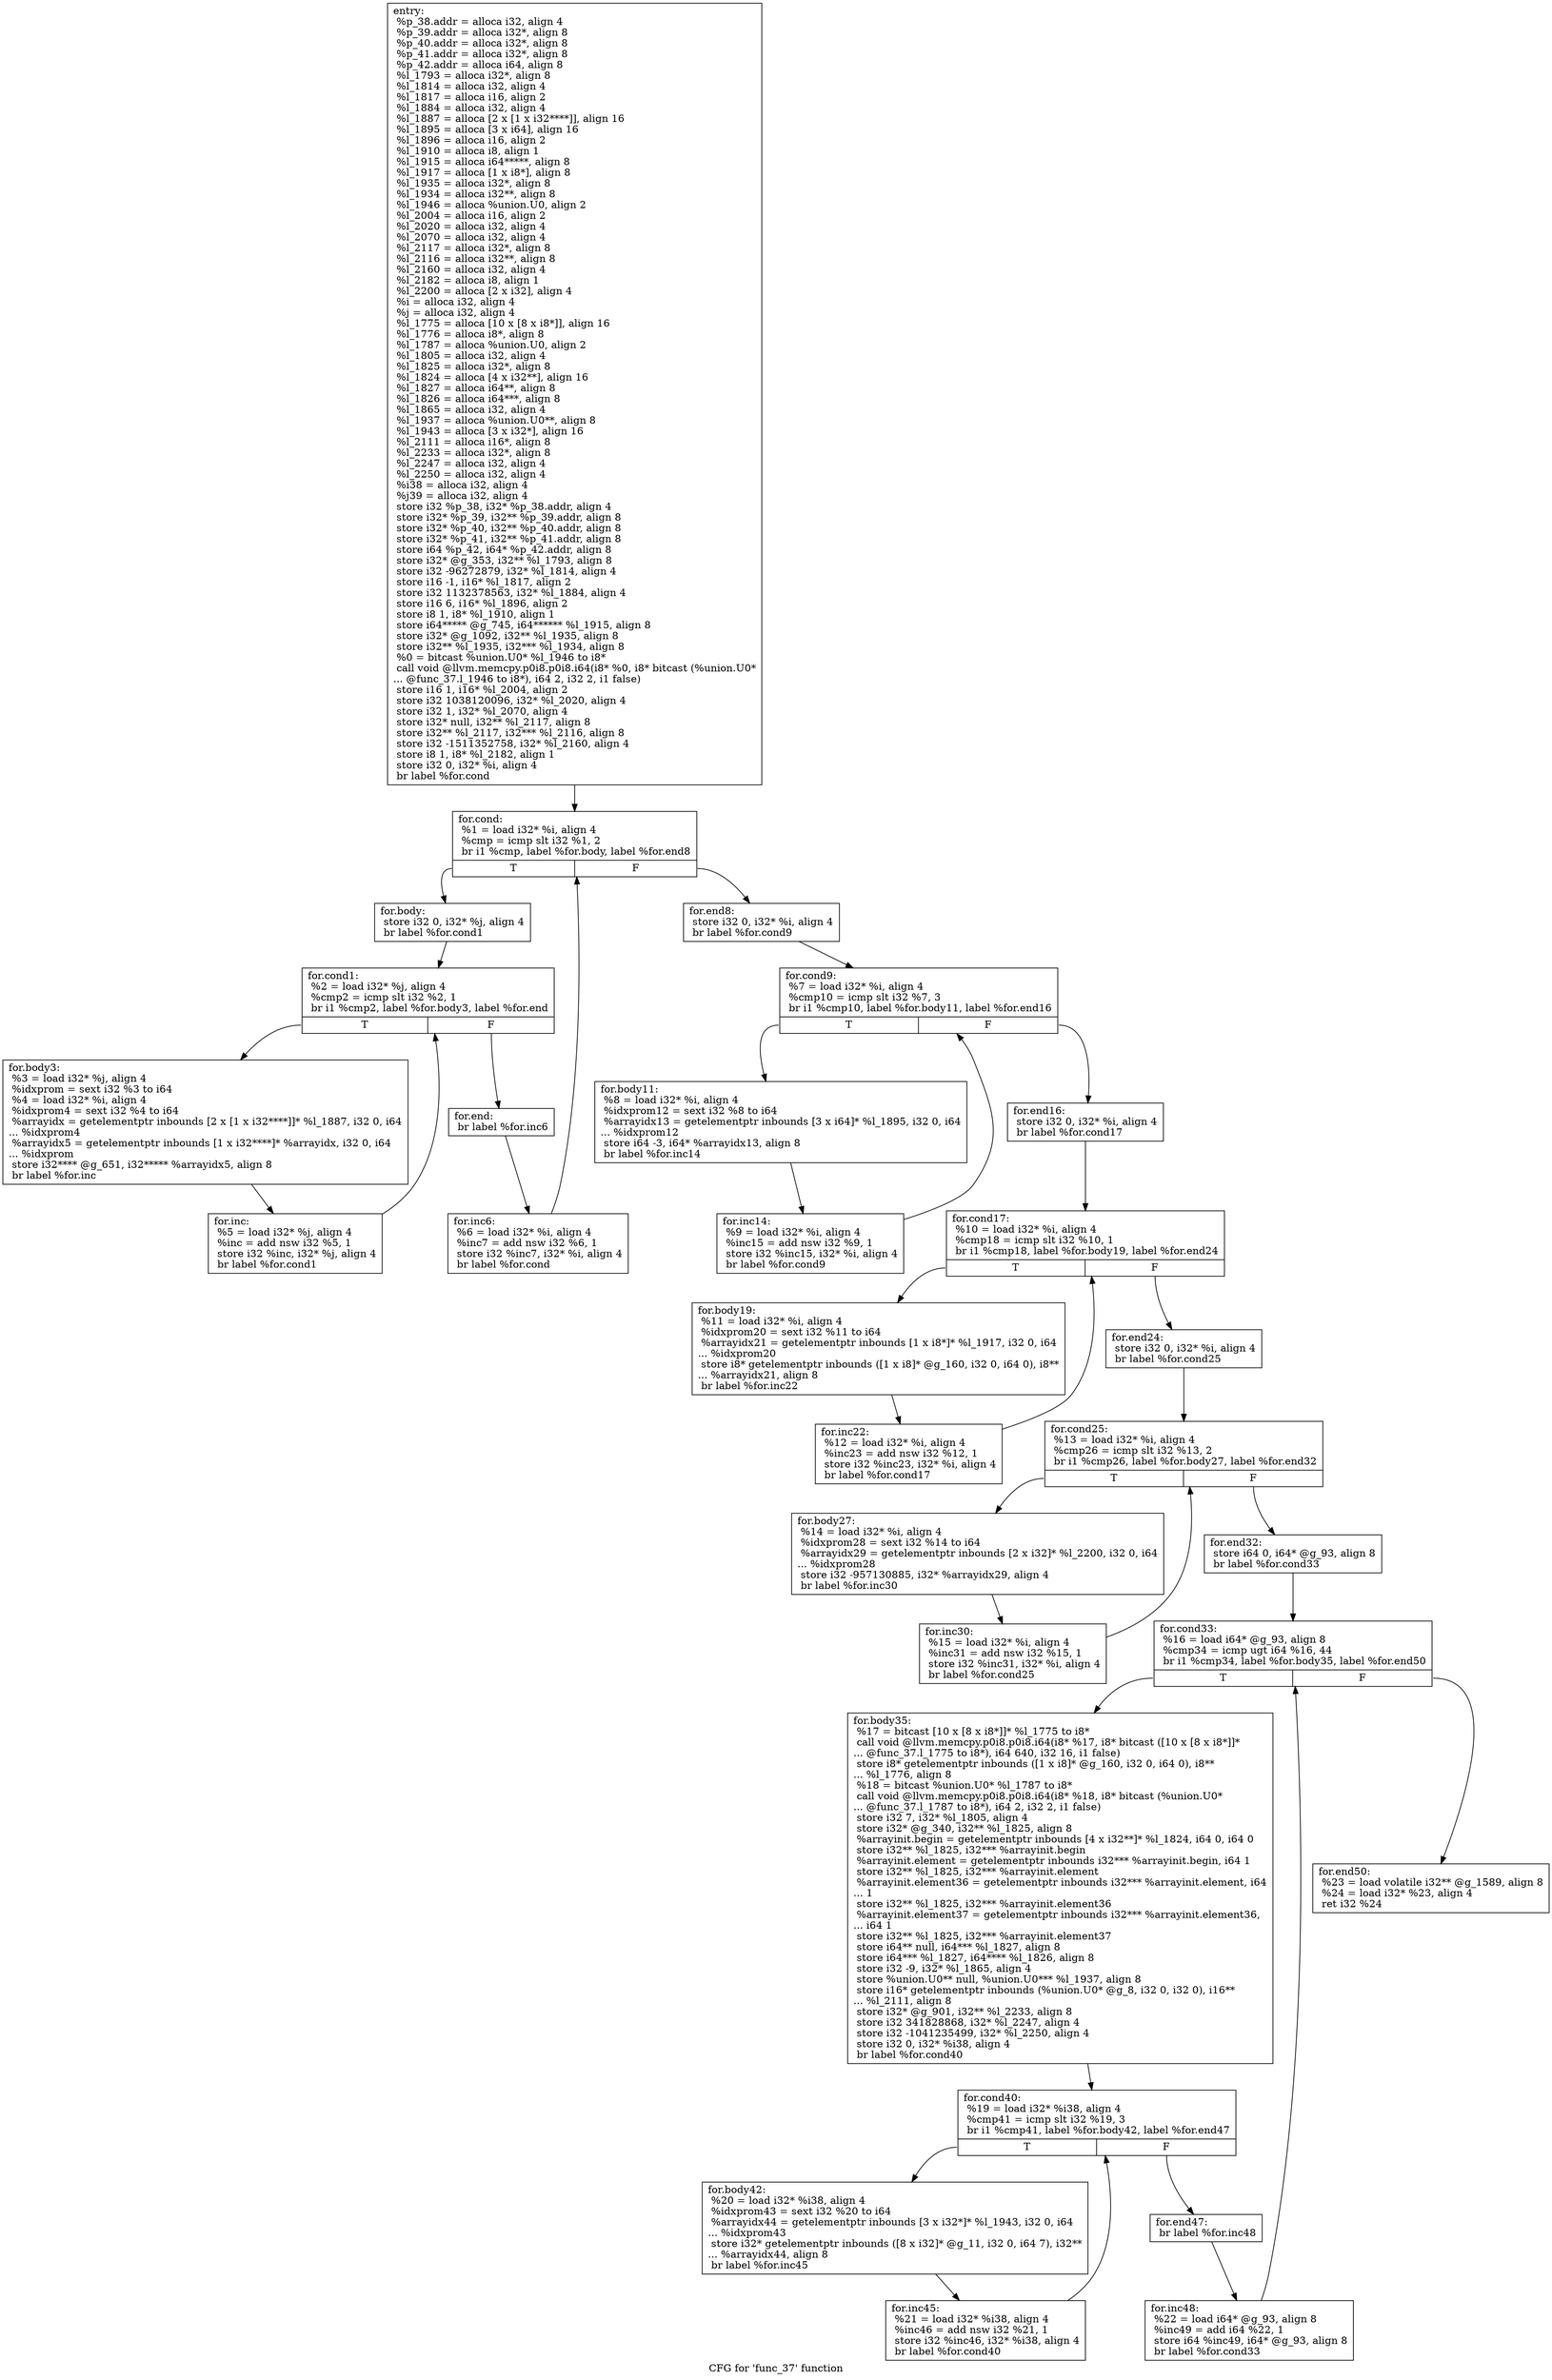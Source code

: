 digraph "CFG for 'func_37' function" {
	label="CFG for 'func_37' function";

	Node0xb8c2e78 [shape=record,label="{entry:\l  %p_38.addr = alloca i32, align 4\l  %p_39.addr = alloca i32*, align 8\l  %p_40.addr = alloca i32*, align 8\l  %p_41.addr = alloca i32*, align 8\l  %p_42.addr = alloca i64, align 8\l  %l_1793 = alloca i32*, align 8\l  %l_1814 = alloca i32, align 4\l  %l_1817 = alloca i16, align 2\l  %l_1884 = alloca i32, align 4\l  %l_1887 = alloca [2 x [1 x i32****]], align 16\l  %l_1895 = alloca [3 x i64], align 16\l  %l_1896 = alloca i16, align 2\l  %l_1910 = alloca i8, align 1\l  %l_1915 = alloca i64*****, align 8\l  %l_1917 = alloca [1 x i8*], align 8\l  %l_1935 = alloca i32*, align 8\l  %l_1934 = alloca i32**, align 8\l  %l_1946 = alloca %union.U0, align 2\l  %l_2004 = alloca i16, align 2\l  %l_2020 = alloca i32, align 4\l  %l_2070 = alloca i32, align 4\l  %l_2117 = alloca i32*, align 8\l  %l_2116 = alloca i32**, align 8\l  %l_2160 = alloca i32, align 4\l  %l_2182 = alloca i8, align 1\l  %l_2200 = alloca [2 x i32], align 4\l  %i = alloca i32, align 4\l  %j = alloca i32, align 4\l  %l_1775 = alloca [10 x [8 x i8*]], align 16\l  %l_1776 = alloca i8*, align 8\l  %l_1787 = alloca %union.U0, align 2\l  %l_1805 = alloca i32, align 4\l  %l_1825 = alloca i32*, align 8\l  %l_1824 = alloca [4 x i32**], align 16\l  %l_1827 = alloca i64**, align 8\l  %l_1826 = alloca i64***, align 8\l  %l_1865 = alloca i32, align 4\l  %l_1937 = alloca %union.U0**, align 8\l  %l_1943 = alloca [3 x i32*], align 16\l  %l_2111 = alloca i16*, align 8\l  %l_2233 = alloca i32*, align 8\l  %l_2247 = alloca i32, align 4\l  %l_2250 = alloca i32, align 4\l  %i38 = alloca i32, align 4\l  %j39 = alloca i32, align 4\l  store i32 %p_38, i32* %p_38.addr, align 4\l  store i32* %p_39, i32** %p_39.addr, align 8\l  store i32* %p_40, i32** %p_40.addr, align 8\l  store i32* %p_41, i32** %p_41.addr, align 8\l  store i64 %p_42, i64* %p_42.addr, align 8\l  store i32* @g_353, i32** %l_1793, align 8\l  store i32 -96272879, i32* %l_1814, align 4\l  store i16 -1, i16* %l_1817, align 2\l  store i32 1132378563, i32* %l_1884, align 4\l  store i16 6, i16* %l_1896, align 2\l  store i8 1, i8* %l_1910, align 1\l  store i64***** @g_745, i64****** %l_1915, align 8\l  store i32* @g_1092, i32** %l_1935, align 8\l  store i32** %l_1935, i32*** %l_1934, align 8\l  %0 = bitcast %union.U0* %l_1946 to i8*\l  call void @llvm.memcpy.p0i8.p0i8.i64(i8* %0, i8* bitcast (%union.U0*\l... @func_37.l_1946 to i8*), i64 2, i32 2, i1 false)\l  store i16 1, i16* %l_2004, align 2\l  store i32 1038120096, i32* %l_2020, align 4\l  store i32 1, i32* %l_2070, align 4\l  store i32* null, i32** %l_2117, align 8\l  store i32** %l_2117, i32*** %l_2116, align 8\l  store i32 -1511352758, i32* %l_2160, align 4\l  store i8 1, i8* %l_2182, align 1\l  store i32 0, i32* %i, align 4\l  br label %for.cond\l}"];
	Node0xb8c2e78 -> Node0xb8c2ea8;
	Node0xb8c2ea8 [shape=record,label="{for.cond:                                         \l  %1 = load i32* %i, align 4\l  %cmp = icmp slt i32 %1, 2\l  br i1 %cmp, label %for.body, label %for.end8\l|{<s0>T|<s1>F}}"];
	Node0xb8c2ea8:s0 -> Node0xb8c2ed8;
	Node0xb8c2ea8:s1 -> Node0xb8c2ff8;
	Node0xb8c2ed8 [shape=record,label="{for.body:                                         \l  store i32 0, i32* %j, align 4\l  br label %for.cond1\l}"];
	Node0xb8c2ed8 -> Node0xb8c2f08;
	Node0xb8c2f08 [shape=record,label="{for.cond1:                                        \l  %2 = load i32* %j, align 4\l  %cmp2 = icmp slt i32 %2, 1\l  br i1 %cmp2, label %for.body3, label %for.end\l|{<s0>T|<s1>F}}"];
	Node0xb8c2f08:s0 -> Node0xb8c2f38;
	Node0xb8c2f08:s1 -> Node0xb8c2f98;
	Node0xb8c2f38 [shape=record,label="{for.body3:                                        \l  %3 = load i32* %j, align 4\l  %idxprom = sext i32 %3 to i64\l  %4 = load i32* %i, align 4\l  %idxprom4 = sext i32 %4 to i64\l  %arrayidx = getelementptr inbounds [2 x [1 x i32****]]* %l_1887, i32 0, i64\l... %idxprom4\l  %arrayidx5 = getelementptr inbounds [1 x i32****]* %arrayidx, i32 0, i64\l... %idxprom\l  store i32**** @g_651, i32***** %arrayidx5, align 8\l  br label %for.inc\l}"];
	Node0xb8c2f38 -> Node0xb8c2f68;
	Node0xb8c2f68 [shape=record,label="{for.inc:                                          \l  %5 = load i32* %j, align 4\l  %inc = add nsw i32 %5, 1\l  store i32 %inc, i32* %j, align 4\l  br label %for.cond1\l}"];
	Node0xb8c2f68 -> Node0xb8c2f08;
	Node0xb8c2f98 [shape=record,label="{for.end:                                          \l  br label %for.inc6\l}"];
	Node0xb8c2f98 -> Node0xb8c2fc8;
	Node0xb8c2fc8 [shape=record,label="{for.inc6:                                         \l  %6 = load i32* %i, align 4\l  %inc7 = add nsw i32 %6, 1\l  store i32 %inc7, i32* %i, align 4\l  br label %for.cond\l}"];
	Node0xb8c2fc8 -> Node0xb8c2ea8;
	Node0xb8c2ff8 [shape=record,label="{for.end8:                                         \l  store i32 0, i32* %i, align 4\l  br label %for.cond9\l}"];
	Node0xb8c2ff8 -> Node0xb8c3028;
	Node0xb8c3028 [shape=record,label="{for.cond9:                                        \l  %7 = load i32* %i, align 4\l  %cmp10 = icmp slt i32 %7, 3\l  br i1 %cmp10, label %for.body11, label %for.end16\l|{<s0>T|<s1>F}}"];
	Node0xb8c3028:s0 -> Node0xb8c3058;
	Node0xb8c3028:s1 -> Node0xb8c30b8;
	Node0xb8c3058 [shape=record,label="{for.body11:                                       \l  %8 = load i32* %i, align 4\l  %idxprom12 = sext i32 %8 to i64\l  %arrayidx13 = getelementptr inbounds [3 x i64]* %l_1895, i32 0, i64\l... %idxprom12\l  store i64 -3, i64* %arrayidx13, align 8\l  br label %for.inc14\l}"];
	Node0xb8c3058 -> Node0xb8c3088;
	Node0xb8c3088 [shape=record,label="{for.inc14:                                        \l  %9 = load i32* %i, align 4\l  %inc15 = add nsw i32 %9, 1\l  store i32 %inc15, i32* %i, align 4\l  br label %for.cond9\l}"];
	Node0xb8c3088 -> Node0xb8c3028;
	Node0xb8c30b8 [shape=record,label="{for.end16:                                        \l  store i32 0, i32* %i, align 4\l  br label %for.cond17\l}"];
	Node0xb8c30b8 -> Node0xb8c30e8;
	Node0xb8c30e8 [shape=record,label="{for.cond17:                                       \l  %10 = load i32* %i, align 4\l  %cmp18 = icmp slt i32 %10, 1\l  br i1 %cmp18, label %for.body19, label %for.end24\l|{<s0>T|<s1>F}}"];
	Node0xb8c30e8:s0 -> Node0xb8c3118;
	Node0xb8c30e8:s1 -> Node0xb8c3178;
	Node0xb8c3118 [shape=record,label="{for.body19:                                       \l  %11 = load i32* %i, align 4\l  %idxprom20 = sext i32 %11 to i64\l  %arrayidx21 = getelementptr inbounds [1 x i8*]* %l_1917, i32 0, i64\l... %idxprom20\l  store i8* getelementptr inbounds ([1 x i8]* @g_160, i32 0, i64 0), i8**\l... %arrayidx21, align 8\l  br label %for.inc22\l}"];
	Node0xb8c3118 -> Node0xb8c3148;
	Node0xb8c3148 [shape=record,label="{for.inc22:                                        \l  %12 = load i32* %i, align 4\l  %inc23 = add nsw i32 %12, 1\l  store i32 %inc23, i32* %i, align 4\l  br label %for.cond17\l}"];
	Node0xb8c3148 -> Node0xb8c30e8;
	Node0xb8c3178 [shape=record,label="{for.end24:                                        \l  store i32 0, i32* %i, align 4\l  br label %for.cond25\l}"];
	Node0xb8c3178 -> Node0xb8c46a0;
	Node0xb8c46a0 [shape=record,label="{for.cond25:                                       \l  %13 = load i32* %i, align 4\l  %cmp26 = icmp slt i32 %13, 2\l  br i1 %cmp26, label %for.body27, label %for.end32\l|{<s0>T|<s1>F}}"];
	Node0xb8c46a0:s0 -> Node0xb8c46d0;
	Node0xb8c46a0:s1 -> Node0xb8c4730;
	Node0xb8c46d0 [shape=record,label="{for.body27:                                       \l  %14 = load i32* %i, align 4\l  %idxprom28 = sext i32 %14 to i64\l  %arrayidx29 = getelementptr inbounds [2 x i32]* %l_2200, i32 0, i64\l... %idxprom28\l  store i32 -957130885, i32* %arrayidx29, align 4\l  br label %for.inc30\l}"];
	Node0xb8c46d0 -> Node0xb8c4700;
	Node0xb8c4700 [shape=record,label="{for.inc30:                                        \l  %15 = load i32* %i, align 4\l  %inc31 = add nsw i32 %15, 1\l  store i32 %inc31, i32* %i, align 4\l  br label %for.cond25\l}"];
	Node0xb8c4700 -> Node0xb8c46a0;
	Node0xb8c4730 [shape=record,label="{for.end32:                                        \l  store i64 0, i64* @g_93, align 8\l  br label %for.cond33\l}"];
	Node0xb8c4730 -> Node0xb8c4760;
	Node0xb8c4760 [shape=record,label="{for.cond33:                                       \l  %16 = load i64* @g_93, align 8\l  %cmp34 = icmp ugt i64 %16, 44\l  br i1 %cmp34, label %for.body35, label %for.end50\l|{<s0>T|<s1>F}}"];
	Node0xb8c4760:s0 -> Node0xb8c4790;
	Node0xb8c4760:s1 -> Node0xb8c48b0;
	Node0xb8c4790 [shape=record,label="{for.body35:                                       \l  %17 = bitcast [10 x [8 x i8*]]* %l_1775 to i8*\l  call void @llvm.memcpy.p0i8.p0i8.i64(i8* %17, i8* bitcast ([10 x [8 x i8*]]*\l... @func_37.l_1775 to i8*), i64 640, i32 16, i1 false)\l  store i8* getelementptr inbounds ([1 x i8]* @g_160, i32 0, i64 0), i8**\l... %l_1776, align 8\l  %18 = bitcast %union.U0* %l_1787 to i8*\l  call void @llvm.memcpy.p0i8.p0i8.i64(i8* %18, i8* bitcast (%union.U0*\l... @func_37.l_1787 to i8*), i64 2, i32 2, i1 false)\l  store i32 7, i32* %l_1805, align 4\l  store i32* @g_340, i32** %l_1825, align 8\l  %arrayinit.begin = getelementptr inbounds [4 x i32**]* %l_1824, i64 0, i64 0\l  store i32** %l_1825, i32*** %arrayinit.begin\l  %arrayinit.element = getelementptr inbounds i32*** %arrayinit.begin, i64 1\l  store i32** %l_1825, i32*** %arrayinit.element\l  %arrayinit.element36 = getelementptr inbounds i32*** %arrayinit.element, i64\l... 1\l  store i32** %l_1825, i32*** %arrayinit.element36\l  %arrayinit.element37 = getelementptr inbounds i32*** %arrayinit.element36,\l... i64 1\l  store i32** %l_1825, i32*** %arrayinit.element37\l  store i64** null, i64*** %l_1827, align 8\l  store i64*** %l_1827, i64**** %l_1826, align 8\l  store i32 -9, i32* %l_1865, align 4\l  store %union.U0** null, %union.U0*** %l_1937, align 8\l  store i16* getelementptr inbounds (%union.U0* @g_8, i32 0, i32 0), i16**\l... %l_2111, align 8\l  store i32* @g_901, i32** %l_2233, align 8\l  store i32 341828868, i32* %l_2247, align 4\l  store i32 -1041235499, i32* %l_2250, align 4\l  store i32 0, i32* %i38, align 4\l  br label %for.cond40\l}"];
	Node0xb8c4790 -> Node0xb8c47c0;
	Node0xb8c47c0 [shape=record,label="{for.cond40:                                       \l  %19 = load i32* %i38, align 4\l  %cmp41 = icmp slt i32 %19, 3\l  br i1 %cmp41, label %for.body42, label %for.end47\l|{<s0>T|<s1>F}}"];
	Node0xb8c47c0:s0 -> Node0xb8c47f0;
	Node0xb8c47c0:s1 -> Node0xb8c4850;
	Node0xb8c47f0 [shape=record,label="{for.body42:                                       \l  %20 = load i32* %i38, align 4\l  %idxprom43 = sext i32 %20 to i64\l  %arrayidx44 = getelementptr inbounds [3 x i32*]* %l_1943, i32 0, i64\l... %idxprom43\l  store i32* getelementptr inbounds ([8 x i32]* @g_11, i32 0, i64 7), i32**\l... %arrayidx44, align 8\l  br label %for.inc45\l}"];
	Node0xb8c47f0 -> Node0xb8c4820;
	Node0xb8c4820 [shape=record,label="{for.inc45:                                        \l  %21 = load i32* %i38, align 4\l  %inc46 = add nsw i32 %21, 1\l  store i32 %inc46, i32* %i38, align 4\l  br label %for.cond40\l}"];
	Node0xb8c4820 -> Node0xb8c47c0;
	Node0xb8c4850 [shape=record,label="{for.end47:                                        \l  br label %for.inc48\l}"];
	Node0xb8c4850 -> Node0xb8c4880;
	Node0xb8c4880 [shape=record,label="{for.inc48:                                        \l  %22 = load i64* @g_93, align 8\l  %inc49 = add i64 %22, 1\l  store i64 %inc49, i64* @g_93, align 8\l  br label %for.cond33\l}"];
	Node0xb8c4880 -> Node0xb8c4760;
	Node0xb8c48b0 [shape=record,label="{for.end50:                                        \l  %23 = load volatile i32** @g_1589, align 8\l  %24 = load i32* %23, align 4\l  ret i32 %24\l}"];
}
